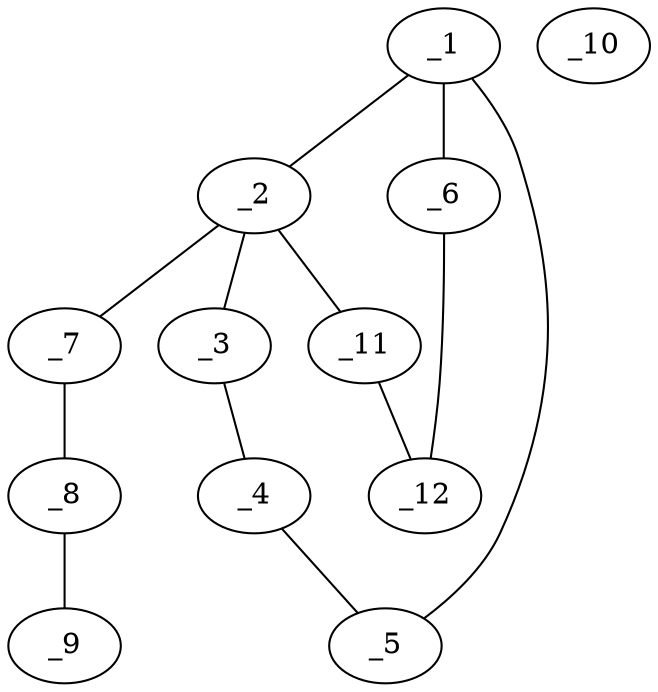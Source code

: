 graph molid632913 {
	_1	 [charge=0,
		chem=4,
		symbol="N  ",
		x="3.5388",
		y="-1.6113"];
	_2	 [charge=1,
		chem=4,
		symbol="N  ",
		x="3.5388",
		y="-0.6113"];
	_1 -- _2	 [valence=1];
	_5	 [charge=0,
		chem=1,
		symbol="C  ",
		x="4.4899",
		y="-1.9203"];
	_1 -- _5	 [valence=1];
	_6	 [charge=0,
		chem=1,
		symbol="C  ",
		x="2.5878",
		y="-1.9203"];
	_1 -- _6	 [valence=1];
	_3	 [charge=0,
		chem=1,
		symbol="C  ",
		x="4.4899",
		y="-0.3023"];
	_2 -- _3	 [valence=1];
	_7	 [charge=0,
		chem=1,
		symbol="C  ",
		x="2.9511",
		y="0.1977"];
	_2 -- _7	 [valence=1];
	_11	 [charge=0,
		chem=1,
		symbol="C  ",
		x="2.5878",
		y="-0.3023"];
	_2 -- _11	 [valence=1];
	_4	 [charge=0,
		chem=1,
		symbol="C  ",
		x="5.0777",
		y="-1.1113"];
	_3 -- _4	 [valence=1];
	_4 -- _5	 [valence=1];
	_12	 [charge=0,
		chem=1,
		symbol="C  ",
		x=2,
		y="-1.1113"];
	_6 -- _12	 [valence=1];
	_8	 [charge=0,
		chem=1,
		symbol="C  ",
		x="3.3578",
		y="1.1113"];
	_7 -- _8	 [valence=1];
	_9	 [charge=0,
		chem=10,
		symbol="Br ",
		x="2.77",
		y="1.9203"];
	_8 -- _9	 [valence=1];
	_10	 [charge="-1",
		chem=10,
		symbol="Br ",
		x="4.1266",
		y="0.1977"];
	_11 -- _12	 [valence=1];
}
